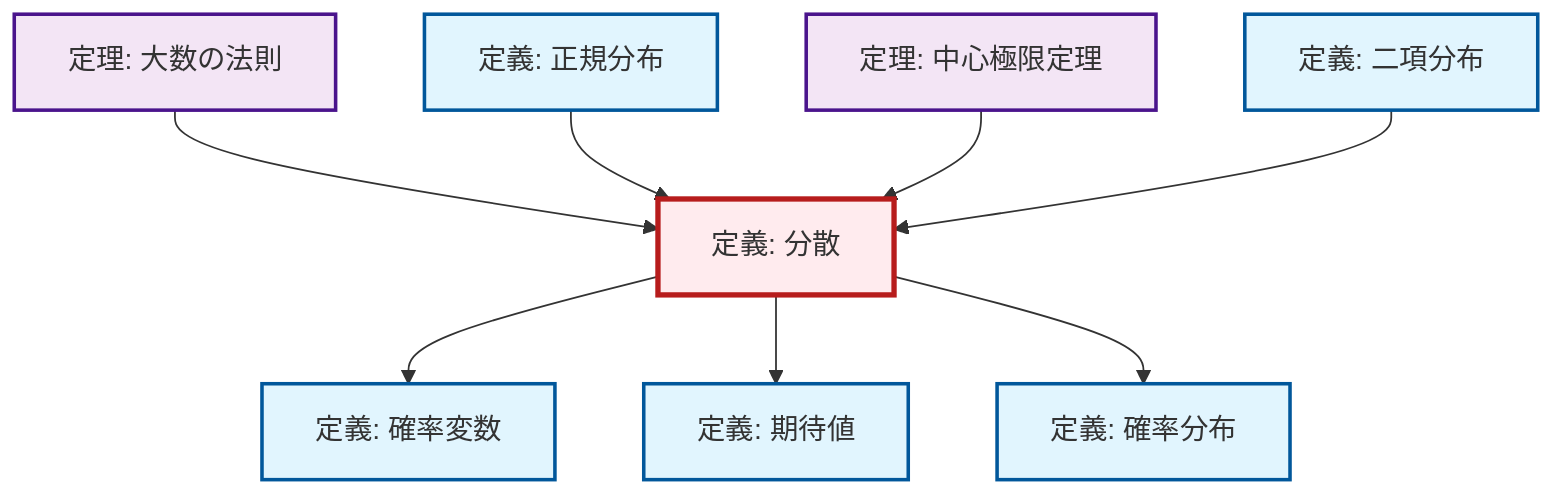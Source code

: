 graph TD
    classDef definition fill:#e1f5fe,stroke:#01579b,stroke-width:2px
    classDef theorem fill:#f3e5f5,stroke:#4a148c,stroke-width:2px
    classDef axiom fill:#fff3e0,stroke:#e65100,stroke-width:2px
    classDef example fill:#e8f5e9,stroke:#1b5e20,stroke-width:2px
    classDef current fill:#ffebee,stroke:#b71c1c,stroke-width:3px
    def-expectation["定義: 期待値"]:::definition
    thm-central-limit["定理: 中心極限定理"]:::theorem
    def-probability-distribution["定義: 確率分布"]:::definition
    def-random-variable["定義: 確率変数"]:::definition
    thm-law-of-large-numbers["定理: 大数の法則"]:::theorem
    def-binomial-distribution["定義: 二項分布"]:::definition
    def-variance["定義: 分散"]:::definition
    def-normal-distribution["定義: 正規分布"]:::definition
    thm-law-of-large-numbers --> def-variance
    def-variance --> def-random-variable
    def-normal-distribution --> def-variance
    thm-central-limit --> def-variance
    def-variance --> def-expectation
    def-binomial-distribution --> def-variance
    def-variance --> def-probability-distribution
    class def-variance current